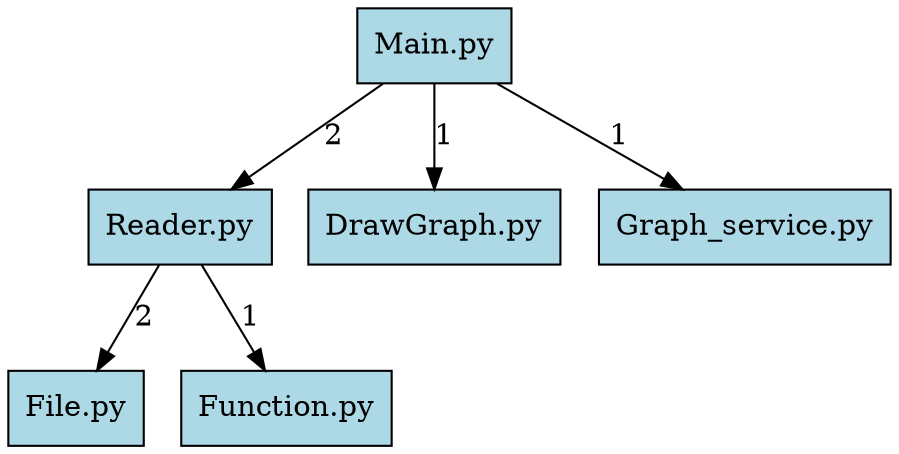 // Program Dependences Diagram
digraph {
	node [fillcolor=lightblue shape=box style=filled]
	"Main.py
" -> "Reader.py
" [label=2]
	"Main.py
" -> "DrawGraph.py
" [label=1]
	"Main.py
" -> "Graph_service.py
" [label=1]
	"Reader.py
" -> "File.py
" [label=2]
	"Reader.py
" -> "Function.py
" [label=1]
	fontsize=20
}
